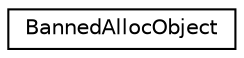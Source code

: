 digraph "Graphical Class Hierarchy"
{
  edge [fontname="Helvetica",fontsize="10",labelfontname="Helvetica",labelfontsize="10"];
  node [fontname="Helvetica",fontsize="10",shape=record];
  rankdir="LR";
  Node1 [label="BannedAllocObject",height=0.2,width=0.4,color="black", fillcolor="white", style="filled",URL="$class_banned_alloc_object.html"];
}
